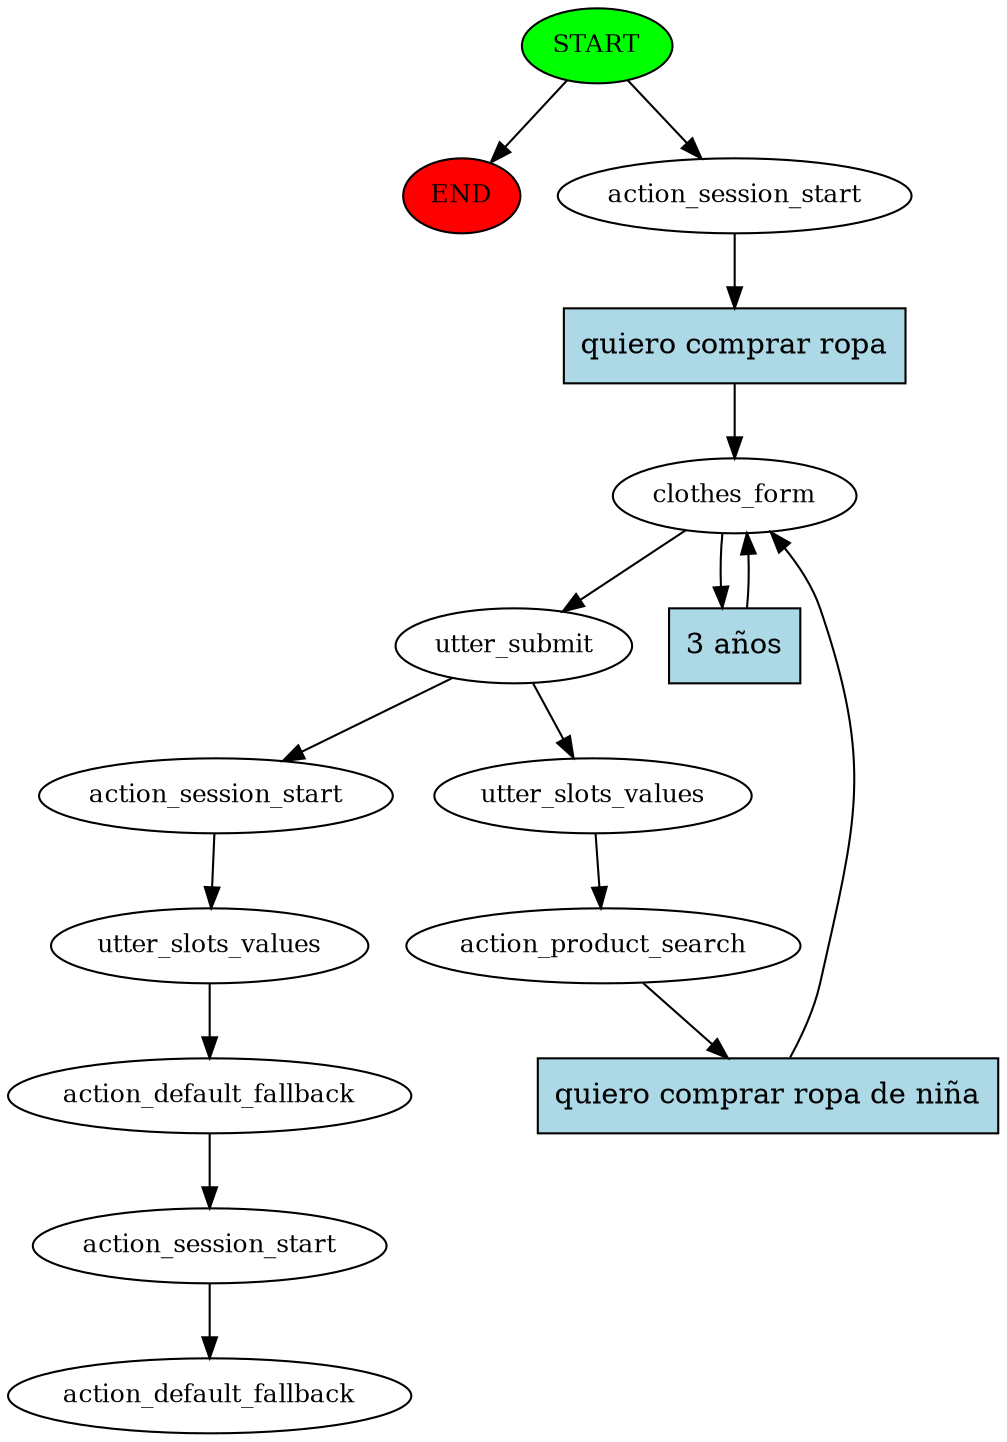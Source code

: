 digraph  {
0 [class="start active", fillcolor=green, fontsize=12, label=START, style=filled];
"-1" [class=end, fillcolor=red, fontsize=12, label=END, style=filled];
1 [class=active, fontsize=12, label=action_session_start];
2 [class=active, fontsize=12, label=clothes_form];
6 [class=active, fontsize=12, label=utter_submit];
7 [class=active, fontsize=12, label=utter_slots_values];
8 [class=active, fontsize=12, label=action_product_search];
18 [class=active, fontsize=12, label=action_session_start];
19 [class=active, fontsize=12, label=utter_slots_values];
20 [class=active, fontsize=12, label=action_default_fallback];
21 [class=active, fontsize=12, label=action_session_start];
22 [class="dashed active", fontsize=12, label=action_default_fallback];
23 [class="intent active", fillcolor=lightblue, label="quiero comprar ropa", shape=rect, style=filled];
24 [class="intent active", fillcolor=lightblue, label="3 años", shape=rect, style=filled];
25 [class="intent active", fillcolor=lightblue, label="quiero comprar ropa de niña", shape=rect, style=filled];
0 -> "-1"  [class="", key=NONE, label=""];
0 -> 1  [class=active, key=NONE, label=""];
1 -> 23  [class=active, key=0];
2 -> 6  [class=active, key=NONE, label=""];
2 -> 24  [class=active, key=0];
6 -> 7  [class=active, key=NONE, label=""];
6 -> 18  [class=active, key=NONE, label=""];
7 -> 8  [class=active, key=NONE, label=""];
8 -> 25  [class=active, key=0];
18 -> 19  [class=active, key=NONE, label=""];
19 -> 20  [class=active, key=NONE, label=""];
20 -> 21  [class=active, key=NONE, label=""];
21 -> 22  [class=active, key=NONE, label=""];
23 -> 2  [class=active, key=0];
24 -> 2  [class=active, key=0];
25 -> 2  [class=active, key=0];
}
